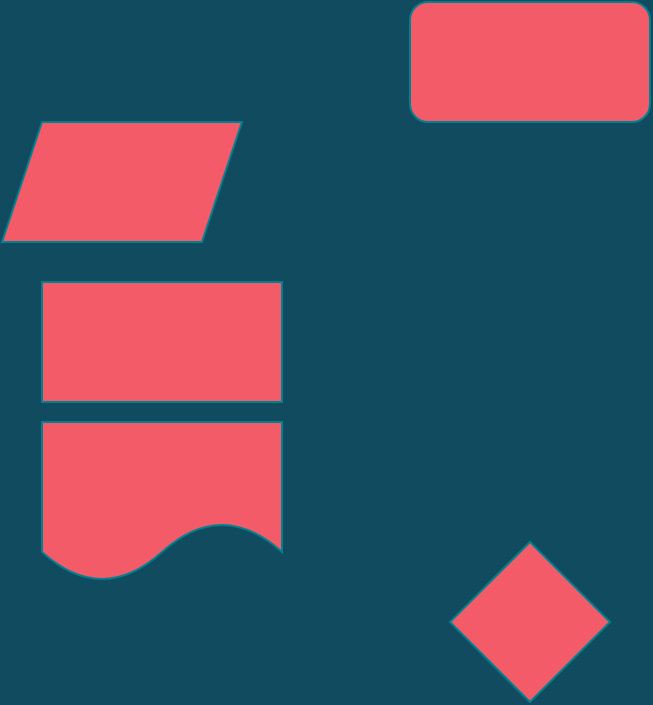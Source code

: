 <mxfile version="17.1.2" type="github">
  <diagram id="C5RBs43oDa-KdzZeNtuy" name="Page-1">
    <mxGraphModel dx="599" dy="303" grid="1" gridSize="10" guides="1" tooltips="1" connect="1" arrows="1" fold="1" page="1" pageScale="1" pageWidth="827" pageHeight="1169" background="#114B5F" math="0" shadow="0">
      <root>
        <mxCell id="WIyWlLk6GJQsqaUBKTNV-0" />
        <mxCell id="WIyWlLk6GJQsqaUBKTNV-1" parent="WIyWlLk6GJQsqaUBKTNV-0" />
        <mxCell id="LNVuYxtHgjX4FnSNNrF1-0" value="" style="rounded=0;whiteSpace=wrap;html=1;fillColor=#F45B69;strokeColor=#028090;fontColor=#E4FDE1;" vertex="1" parent="WIyWlLk6GJQsqaUBKTNV-1">
          <mxGeometry x="170" y="260" width="120" height="60" as="geometry" />
        </mxCell>
        <mxCell id="LNVuYxtHgjX4FnSNNrF1-2" value="" style="rhombus;whiteSpace=wrap;html=1;fillColor=#F45B69;strokeColor=#028090;fontColor=#E4FDE1;rounded=0;" vertex="1" parent="WIyWlLk6GJQsqaUBKTNV-1">
          <mxGeometry x="374" y="390" width="80" height="80" as="geometry" />
        </mxCell>
        <mxCell id="LNVuYxtHgjX4FnSNNrF1-3" value="" style="shape=document;whiteSpace=wrap;html=1;boundedLbl=1;size=0.375;fillColor=#F45B69;strokeColor=#028090;fontColor=#E4FDE1;rounded=0;" vertex="1" parent="WIyWlLk6GJQsqaUBKTNV-1">
          <mxGeometry x="170" y="330" width="120" height="80" as="geometry" />
        </mxCell>
        <mxCell id="LNVuYxtHgjX4FnSNNrF1-4" value="" style="shape=parallelogram;perimeter=parallelogramPerimeter;whiteSpace=wrap;html=1;fixedSize=1;fillColor=#F45B69;strokeColor=#028090;fontColor=#E4FDE1;rounded=0;" vertex="1" parent="WIyWlLk6GJQsqaUBKTNV-1">
          <mxGeometry x="150" y="180" width="120" height="60" as="geometry" />
        </mxCell>
        <mxCell id="LNVuYxtHgjX4FnSNNrF1-37" value="" style="rounded=1;whiteSpace=wrap;html=1;fontColor=#E4FDE1;strokeColor=#028090;fillColor=#F45B69;align=center;" vertex="1" parent="WIyWlLk6GJQsqaUBKTNV-1">
          <mxGeometry x="354" y="120" width="120" height="60" as="geometry" />
        </mxCell>
      </root>
    </mxGraphModel>
  </diagram>
</mxfile>
